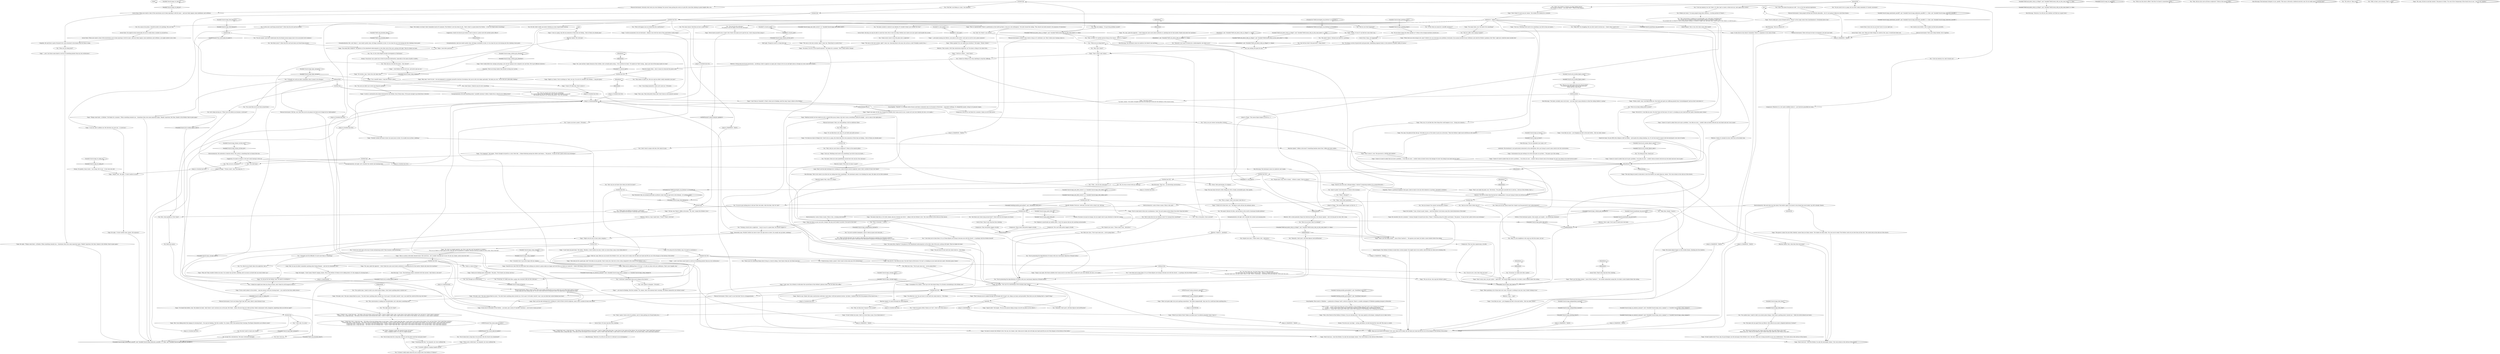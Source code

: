 # CHURCH / TIAGO
# Tiago the Crab Man.
# ==================================================
digraph G {
	  0 [label="START"];
	  1 [label="input"];
	  2 [label="Half Light: Though he used to. A long time ago."];
	  3 [label="Suggestion: No need to overdo it. He won't mind sharing it with you."];
	  4 [label="Jump to: [Untitled hub (02)]"];
	  5 [label="You: \"Honestly I just want to break into a radiocomputer, see what's on it.\""];
	  6 [label="Kim Kitsuragi: The lieutenant raises his eyebrow, but doesn't say anything."];
	  7 [label="Tiago: \"No, I just call her 'viejita' because of her clothes, she's actually quite young...\" He scratches his head. \"Or maybe not *that* young... Age is just one of the many masks we wear.\""];
	  8 [label="Kim Kitsuragi: \"Did it ever seem to you like she was hiding here from something?\" The lieutenant seems to be thinking the same. He takes out his little notebook."];
	  9 [label="Variable[\"church.tiago_concept_tools\"]"];
	  10 [label="Variable[\"church.tiago_concept_tools\"]", shape=diamond];
	  11 [label="!(Variable[\"church.tiago_concept_tools\"])", shape=diamond];
	  12 [label="Variable[\"church.tiago_rhet_feminist\"]"];
	  13 [label="Variable[\"church.tiago_rhet_feminist\"]", shape=diamond];
	  14 [label="!(Variable[\"church.tiago_rhet_feminist\"])", shape=diamond];
	  15 [label="You: Vigilance is practically my middle name. I won't let anyone talk me into anything unreasonable."];
	  16 [label="Untitled hub (02)"];
	  17 [label="Tiago: \"Don't really follow her comings and goings. Just see her typing on her computer now and then. We've got different interests.\""];
	  18 [label="Electrochemistry: Look at these crazies. What is this, a fucking intervention?"];
	  19 [label="You: \"You know, alcohol is central to my identity. If I wouldn't drink I just wouldn't be *me*.\""];
	  20 [label="You: \"Do you know where the other spooker is?\" (Point at the strange machines around you.)"];
	  21 [label="Tiago: \"Oh hey, wey. There's coffee in the back... Oh, wait, I meant the Mother's love.\""];
	  22 [label="You: \"What are you doing here?\""];
	  23 [label="Untitled hub"];
	  24 [label="Variable[\"church.tiago_rhet_what\"]"];
	  25 [label="Variable[\"church.tiago_rhet_what\"]", shape=diamond];
	  26 [label="!(Variable[\"church.tiago_rhet_what\"])", shape=diamond];
	  27 [label="Jump to: [MAINHUB - TIAGO]"];
	  28 [label="Variable[\"church.tiago_pi_burn\"]"];
	  29 [label="Variable[\"church.tiago_pi_burn\"]", shape=diamond];
	  30 [label="!(Variable[\"church.tiago_pi_burn\"])", shape=diamond];
	  31 [label="Tiago: \"It don't bother me none. Crab's no worse than a man, if you think about it.\""];
	  32 [label="Tiago: \"Naw, man. They look pretty funny. And I don't harm no one anymore anyway.\""];
	  33 [label="Tiago: \"No worries, man. I know this shit takes time.\""];
	  34 [label="Savoir Faire: Yeah, sure. There are other things we could do. But, man, it would have been cool."];
	  35 [label="Tiago: \"What were you even trying to do, man? I believe you can overcome your problems eventually, if you purge yourself of your wilfulness and seek the Mother's guidance. But *this*, right now, would be some suicidal shit.\""];
	  36 [label="Tiago: \"Maybe I did.\" He sighs. \"It don't matter no more.\""];
	  37 [label="Untitled hub (03)"];
	  38 [label="Electrochemistry: His adoration is beyond sexual. This cavity is something that no human form has."];
	  39 [label="Untitled hub"];
	  40 [label="Variable[\"church.orb_wooden_figure_seen\"]"];
	  41 [label="Variable[\"church.orb_wooden_figure_seen\"]", shape=diamond];
	  42 [label="!(Variable[\"church.orb_wooden_figure_seen\"])", shape=diamond];
	  43 [label="Tiago: \"Don't trust me -- trust the Mother. I'm only the messenger, homes.\" His voice echoes in the cold air of the church."];
	  44 [label="IsKimHere()"];
	  45 [label="IsKimHere()", shape=diamond];
	  46 [label="!(IsKimHere())", shape=diamond];
	  47 [label="Tiago: The sinewy figure lingers on the wooden beams, blending into the shadows."];
	  48 [label="Variable[\"church.mainframe_log_password\"]"];
	  49 [label="Variable[\"church.mainframe_log_password\"]", shape=diamond];
	  50 [label="!(Variable[\"church.mainframe_log_password\"])", shape=diamond];
	  51 [label="You: \"You've been here a long time. Do you know why the church was abandoned?\""];
	  52 [label="Tiago: \"Don't trust me -- trust the Mother. I'm only the messenger, homes.\" His voice echoes in the cold air of the church."];
	  53 [label="Tiago: \"This is the Church of the Mother of Silence. You are welcome here.\" He sways gently on the beams, waiting for you to take it all in."];
	  54 [label="Variable[\"tc.crab_man\"]"];
	  55 [label="Variable[\"tc.crab_man\"]", shape=diamond];
	  56 [label="!(Variable[\"tc.crab_man\"])", shape=diamond];
	  57 [label="You: \"You don't know me. You don't know what I've been through!\"\n\"You don't know me. You don't know what it's like -- there's a shadow pursuing me!\"\n\"You don't know me! You don't know what it's like! There's something... something white pursuing me! White and very sad...\""];
	  58 [label="You: \"To be fair, it's really more like a spider.\""];
	  59 [label="Kim Kitsuragi: \"Do you remember your name, sir?\""];
	  60 [label="Untitled hub"];
	  61 [label="Jump to: [memoryhub]"];
	  62 [label="Tiago: \"...you may be thinking, 'But fire crackles!' No, homes, that's the material that's burning. The flames themselves are without sound.\""];
	  63 [label="Tiago: \"I know it'll take time. Don't sweat it.\""];
	  64 [label="Untitled hub"];
	  65 [label="You: \"To be fair, it's really more like a spider. But everyone calls you the crab-man.\""];
	  66 [label="Conceptualization: All right. Let's consider the context and meaning here."];
	  67 [label="Tiago: \"That's just the thing, homes -- none of that *matters*...\" He sounds melancholy saying this, his limbs a mere shadow below the ceiling."];
	  68 [label="Composure: They look pretty dapper actually."];
	  69 [label="Composure: These shoes look pretty dapper actually."];
	  70 [label="You: \"For some reason I feel like you have a point there.\""];
	  71 [label="You: \"Okay then, thanks.\" [Leave.]"];
	  72 [label="Tiago: \"Too many times, ese. You need it for something?\""];
	  73 [label="You: \"You must be the crab-man.\"\n\"I'm going to ask you again: are you the crab-man?\""];
	  74 [label="You: \"What are you doing here?\""];
	  75 [label="Jump to: [MAINHUB - TIAGO]"];
	  76 [label="Variable[\"church.tiago_midgreethub_reached\"]"];
	  77 [label="Variable[\"church.tiago_midgreethub_reached\"]", shape=diamond];
	  78 [label="!(Variable[\"church.tiago_midgreethub_reached\"])", shape=diamond];
	  79 [label="Jump to: [LEAVEHUB]"];
	  80 [label="Tiago: \"We are all one, who sing the Mother's glory.\""];
	  81 [label="Tiago: \"I was like you once -- just dragging my feet to the next bottle... Shit was dark, homes.\""];
	  82 [label="Volition: If the lieutenant agrees, then maybe, just maybe -- you should pay attention?"];
	  83 [label="Electrochemistry: Look at these crazies. What is this shit?"];
	  84 [label="You: \"Uhm... are you the crab-man?\""];
	  85 [label="You: \"This conversation is making me uncomfortable. Let's talk about something else.\"\n\"I'm actually here on behalf of some young people looking to establish a night club...\"\n\"I'm actually here on behalf of some young people looking to establish a night club, and after that I need to get to this island, so could we just...\""];
	  86 [label="Tiago: \"Naw, ese, it's not like that. Best thing that could happen to you -- losing your memory...\""];
	  87 [label="You: \"Did you just climb down from the church tower?\"\n\"I'm going to ask you again: Are you the crab-man?\"\n\"Where did you come from?\""];
	  88 [label="Logic: That's not the only technique he's working on. Look at those carved sculptures. And is that a satchel of tools over there?"];
	  89 [label="Jump to: [Untitled hub (05)]"];
	  90 [label="Variable[\"church.tiago_mentioned_saeraff\"]  and  Variable[\"church.tiago_elaborate_saeraffic\"] == false  and  Variable[\"church.tiago_elaborate_saeraffic\"]"];
	  91 [label="Variable[\"church.tiago_mentioned_saeraff\"]  and  Variable[\"church.tiago_elaborate_saeraffic\"] == false  and  Variable[\"church.tiago_elaborate_saeraffic\"]", shape=diamond];
	  92 [label="!(Variable[\"church.tiago_mentioned_saeraff\"]  and  Variable[\"church.tiago_elaborate_saeraffic\"] == false  and  Variable[\"church.tiago_elaborate_saeraffic\"])", shape=diamond];
	  93 [label="Tiago: \"But I was talking about the singing of a burning heart... You may be thinking, 'But fire crackles!' No, homes, that's the material that's burning. The flames themselves are without sound.\""];
	  94 [label="You: \"I recently tore it up on the stage with my singing.\""];
	  95 [label="Untitled hub (02)"];
	  96 [label="Jump to: [Untitled hub (02)]"];
	  97 [label="Tiago: \"Been spending a lot of time here ever since. The past is nothing to me now, wey. It didn't belong to me.\""];
	  98 [label="Inland Empire: This Mother of Silence sounds like a serious player. You might want to be careful, until you find out what you're dealing with."];
	  99 [label="Variable[\"church.orb_wooden_figure_seen\"]"];
	  100 [label="Variable[\"church.orb_wooden_figure_seen\"]", shape=diamond];
	  101 [label="!(Variable[\"church.orb_wooden_figure_seen\"])", shape=diamond];
	  102 [label="Tiago: \"I told you, homes -- I don't know.\""];
	  103 [label="Jump to: [Untitled hub (02)]"];
	  104 [label="Variable[\"TASK.ask_about_ruby_in_village\"]  and  Variable[\"TASK.locate_ruby_on_the_coast_done\"] == false"];
	  105 [label="Variable[\"TASK.ask_about_ruby_in_village\"]  and  Variable[\"TASK.locate_ruby_on_the_coast_done\"] == false", shape=diamond];
	  106 [label="!(Variable[\"TASK.ask_about_ruby_in_village\"]  and  Variable[\"TASK.locate_ruby_on_the_coast_done\"] == false)", shape=diamond];
	  107 [label="Tiago: \"I was like you once -- just dragging my feet to the next bottle... Shit was dark, homes.\""];
	  108 [label="Tiago: \"Chill out, man. Here you can receive the Mother's love, and, when you're ready, she will take your hand and lift you out of the despair at the bottom of the bottle.\""];
	  109 [label="You: Wait, what qualifies as *too* close?"];
	  110 [label="Tiago: \"I was in a gang, wey. But my memories of that time are fading... Most of them are already gone.\""];
	  111 [label="Variable[\"church.tiago_greeting_done\"]"];
	  112 [label="Variable[\"church.tiago_greeting_done\"]", shape=diamond];
	  113 [label="!(Variable[\"church.tiago_greeting_done\"])", shape=diamond];
	  114 [label="Tiago: \"You've come back to face your cacodaemons. Good. You ain't gonna outrun them if you don't drop the bottle.\""];
	  115 [label="You: \"The right place for what?\""];
	  116 [label="Tiago: \"I know it's hard to admit that you have a problem... I was like you once -- couldn't take an honest look at the damage *el vino* was doing to my mind and my spirit.\""];
	  117 [label="Empathy: There's a profound longing in that gaze. Like he wants to be one with whatever is up there, shrouded in darkness."];
	  118 [label="You: \"And it's great! Such diversity is a boon to the economy.\""];
	  119 [label="You: \"What's 'Mesque'?\""];
	  120 [label="Tiago: He laughs. \"Not sure I'm contributing to the economy none, homes.\""];
	  121 [label="Tiago: \"It's all just for the Mother, man. No need to overthink it.\""];
	  122 [label="You: \"Turning a church into a nightclub -- I have to say it's a great idea. You should support it.\""];
	  123 [label="Jump to: [MAINHUB - TIAGO]"];
	  124 [label="Tiago: \"Hey, man. I see it in you -- you are prepared to surrender yourself to the fire of revelation. But you're still a bit shaky spiritually.\" He looks you over. \"You're also just, physically, shaking.\""];
	  125 [label="You: \"That seems to upset you. But you said you didn't really remember your past.\""];
	  126 [label="You: \"I was rude. I'm sorry.\""];
	  127 [label="You: \"I recently suffered a singing tragedy myself.\""];
	  128 [label="IsKimHere()"];
	  129 [label="IsKimHere()", shape=diamond];
	  130 [label="!(IsKimHere())", shape=diamond];
	  131 [label="Logic: It looks like he truly doesn't remember. There's a vagueness to his sense of time."];
	  132 [label="Tiago: \"Not really, or at least I don't remember much of it anymore. The Mother's Love has done its job... That's what's so great about the Mother -- it lets you forget about everything.\""];
	  133 [label="You: \"Are these yours?\" (Show him the scarf and shoes you found lying around.)"];
	  134 [label="Tiago: \"You've really got a case of frayed nerves. *Pussy* in this usage comes from *pusillanimous*. Everybody knows that.\""];
	  135 [label="Savoir Faire: Nope, not happening."];
	  136 [label="Tiago: \"Other spooker? Oh, esa viejita muy estudiosa!\" He laughs. \"Dunno, homes.\""];
	  137 [label="namehub"];
	  138 [label="Tiago: \"If you was to surrender to the Mother -- you know, get a taste of *saeraffic* existence -- you'd never wanna go back.\""];
	  139 [label="crabman2hub"];
	  140 [label="You: I'm a man in his prime. I should be able to do anything. This isn't fair."];
	  141 [label="You: \"Right. I had other questions...\""];
	  142 [label="Untitled hub"];
	  143 [label="Variable[\"church.tiago_no_memory_mesque\"]  and  (Variable[\"church.tiago_encyc_singing\"]  or  Variable[\"church.tiago_comp_singing\"])"];
	  144 [label="Variable[\"church.tiago_no_memory_mesque\"]  and  (Variable[\"church.tiago_encyc_singing\"]  or  Variable[\"church.tiago_comp_singing\"])", shape=diamond];
	  145 [label="!(Variable[\"church.tiago_no_memory_mesque\"]  and  (Variable[\"church.tiago_encyc_singing\"]  or  Variable[\"church.tiago_comp_singing\"]))", shape=diamond];
	  146 [label="Tiago: \"If you could submit to the mother -- sing her praises with your burning heart -- you could be free from selfish desire.\""];
	  147 [label="Tiago: \"She took you for a good spin, huh?\" He looks at you gravely. \"Don't worry, bro, that love is but a drop compared to the ocean of the Mother's love...\""];
	  148 [label="You: \"Hey, are you a boiadeiro?\""];
	  149 [label="You: \"Just tell me what's the password.\" (Step closer.)"];
	  150 [label="Tiago: \"That's just the thing, homes -- none of that *matters*...\" He ignores your hand, his limbs a mere shadow below the ceiling."];
	  151 [label="You: \"Right, thanks. I'll see if I can find her some other way...\""];
	  152 [label="Pain Threshold: Hey, you already practically sacrificed a limb when you got shot in the tribunal... it's nothing major!"];
	  153 [label="You: I think I'm willing to try crazy. Anything to stop this suffering."];
	  154 [label="You: \"How can you not know that when you both live here?\""];
	  155 [label="Savoir Faire: One day, you may be able to scale this tower. But it won't be today. Neither your sinews nor your spirit could handle this ascent."];
	  156 [label="Tiago: \"The grave's comin' for your little 'identity' sooner than you think, homes.\" He shakes his head sadly. \"You sure you're ready? The Mother could set you free from all that shit.\" His words echo in the cold air of the church."];
	  157 [label="You: \"I'm a police man. I need to talk to you about police things. I don't know anything about 'alcohol use.'\" (Hide the bottle behind your back.)"];
	  158 [label="Composure: Whatever it is, he's quite confident about it -- just look how gracefully he sways."];
	  159 [label="Tiago: \"No, man. You gotta let that shit go.\" He looks at you as if he wants to pat you on the back. \"Then the Mother's light touch will fill you with rapture...\""];
	  160 [label="Tiago: \"...now I use those same hands in service of something greater than my own restlessness.\""];
	  161 [label="You: \"I think having a body is great! I don't want to burn away any of its distinctions!\""];
	  162 [label="You: \"You sound like you're not from around here.\""];
	  163 [label="You: \"Just thought you should know.\""];
	  164 [label="Jump to: [whohumanhub]"];
	  165 [label="Untitled hub (02)"];
	  166 [label="You: When, then?"];
	  167 [label="Variable[\"church.tiago_wc_mid_pi\"]"];
	  168 [label="Variable[\"church.tiago_wc_mid_pi\"]", shape=diamond];
	  169 [label="!(Variable[\"church.tiago_wc_mid_pi\"])", shape=diamond];
	  170 [label="Physical Instrument: Seriously what were you even thinking? You haven't been putting the work in to pull off a stunt like climbing to great heights like a cat."];
	  171 [label="You: (Look at your bottle.)  But it makes me feel more powerful..."];
	  172 [label="Conceptualization: He said something about \"saeraffic existence\" before. Maybe this is what he was talking about?"];
	  173 [label="You: \"It doesn't really make sense for you to sing if she's the Mother of *Silence*.\""];
	  174 [label="Tiago: \"What you're suffering from is *el vino*-- it's left you alone with your selfishness. That's your tragedy, wey.\""];
	  175 [label="Tiago: \"Good for you, man. But you must know that nothing you achieve's gonna make you happy and loved like you think you wanna be -- comes with being a slave to *el vino*.\""];
	  176 [label="You: \"I guess you have a point.\" (Proceed.)"];
	  177 [label="Rhetoric: That sounds a *bit* like substitution behaviour, no? You know a thing or two about that..."];
	  178 [label="Rhetoric: Viejita is... grandma?"];
	  179 [label="You: \"I see what you've done there. It's as if these figures are trying to become one with the church -- or perhaps with the Mother herself.\""];
	  180 [label="You: \"Hey, it's your neighbours who came up with this name, not me.\""];
	  181 [label="Tiago: \"That's what I said, homes.\""];
	  182 [label="Tiago: The man leans forward a little, fixing you with a steady, unreadable gaze, then speaks..."];
	  183 [label="Tiago: \"I know it's hard to admit that you've got a problem. I was like you once -- couldn't take an honest look into my own heart and see I was in pain.\""];
	  184 [label="Tiago: \"I know it's hard to admit that you have a problem... I was like you once -- couldn't take an honest look at the damage *el vino* was doing to my mind and my spirit.\""];
	  185 [label="Inland Empire: That is true. But what comes after death?"];
	  186 [label="You: \"Have you by any chance heard the *viejita* say the password to her radiocomputer?\""];
	  187 [label="You: \"Hey, who's there?\""];
	  188 [label="Tiago: \"I'm here to receive the Mother's love. You can, too, homes. And, when you're ready, she will take your hand and lift you out of the despair at the bottom of the bottle.\""];
	  189 [label="Jump to: [MAINHUB - TIAGO]"];
	  190 [label="You: \"Who's this Mother of Silence you keep talking about?\"\n\"This Mother of Silence -- you mean *her*?\" (Point to the window.)"];
	  191 [label="You: \"So you used to be in a gang, but you don't really remember it? Sounds convenient.\""];
	  192 [label="You: (Shake your head.) \"So many people losing their memory... A certain portent of *doom*...\""];
	  193 [label="Tiago: \"That's not really the point, ese.\" He frowns. \"You gotta give yourself over to service... Service of the Mother, that is...\""];
	  194 [label="Kim Kitsuragi: The lieutenant raises his eyebrows and coughs."];
	  195 [label="Untitled hub (03)"];
	  196 [label="Jump to: [Untitled hub (05)]"];
	  197 [label="You: \"Some ravers want to turn this place into a nightclub.\""];
	  198 [label="Untitled hub"];
	  199 [label="Physical Instrument: There still may be time to recuperate. Just grit your teeth."];
	  200 [label="Tiago: \"Right on, homes. You're catching on. Yeah, you see, I'm sort of a saeraff to the Mother... I sing her glory.\""];
	  201 [label="You: \"Did you suffer some singing tragedy?\""];
	  202 [label="Drama: *Sssurveys* are a good way to fish for personal information, especially in the name of public sssafety..."];
	  203 [label="IsKimHere()  and  (Variable[\"TASK.ask_about_ruby_in_village\"] == false)"];
	  204 [label="IsKimHere()  and  (Variable[\"TASK.ask_about_ruby_in_village\"] == false)", shape=diamond];
	  205 [label="!(IsKimHere()  and  (Variable[\"TASK.ask_about_ruby_in_village\"] == false))", shape=diamond];
	  206 [label="Reaction Speed: Wait, what if it's Ruby?"];
	  207 [label="Tiago: \"You mean like a fugitive?\" He glances at the abandoned radiocomputer on the other side of the nave, pulsing with light. Then he shakes his head."];
	  208 [label="Tiago: \"The only thing we need to talk about is how the Mother can really help you, homes.\" His voice echoes in the cold air of the church."];
	  209 [label="Volition: You know, he may be strange, but you might want to pay attention to what he's saying."];
	  210 [label="You: \"Who do you think you are? Some crazy guy under the roof? What is this shit?\"\n(Adjust your tie.) \"Who do you think you are? Some crazy guy under the roof? What is this shit?\""];
	  211 [label="Tiago: \"Don't think I've met one yet, homes.\" He studies you silently for a moment."];
	  212 [label="Tiago: \"Oh, that's no simple question, ese. She is one who can't be painted or sculpted...\"\n\"No, no, no, there's a *new* god in town. And she can't be painted or sculpted, because she has no limbs or even a face. She is the end.\""];
	  213 [label="You: \"Wait, do they have *reason* to be scared?\""];
	  214 [label="Jump to: [MAINHUB - TIAGO]"];
	  215 [label="Logic: Wait, he says he didn't remember anything about being Mesque -- and now he remembers this?"];
	  216 [label="You: \"I think love might have been my drug of choice. And I think I'm still hungover from it.\""];
	  217 [label="You: \"What were you before you became a crab-man?\"\n\"What were you before you became a crab-man and a woodcarver?\"
"];
	  218 [label="Tiago: \"I'm afraid not, ese. You just have to wait until she comes back or...\" He shrugs."];
	  219 [label="You: \"Honestly, I don't get it. All these figures look half-finished.\""];
	  220 [label="You: \"I don't do names either. Names are *out*. I don't care what mine is.\""];
	  221 [label="You: \"My name's Harrier Du Bois, and my place in the world is lieutenant double-yefreitor.\""];
	  222 [label="IsKimHere()"];
	  223 [label="IsKimHere()", shape=diamond];
	  224 [label="!(IsKimHere())", shape=diamond];
	  225 [label="Jump to: [Untitled hub (02)]"];
	  226 [label="IsTHCPresent(\"the_waste_land_of_reality\")"];
	  227 [label="IsTHCPresent(\"the_waste_land_of_reality\")", shape=diamond];
	  228 [label="!(IsTHCPresent(\"the_waste_land_of_reality\"))", shape=diamond];
	  229 [label="You: Hold your peace."];
	  230 [label="Rhetoric: Giving away all of your possessions,  sacrificing a limb to appease an angry god, trying to live on air and light alone as though you were some kind of plant..."];
	  231 [label="Rhetoric: Seems it's already too late. Have fun on the kooky train."];
	  232 [label="Tiago: \"What'd you think of that? Makes me almost pity *la nihilista pequeña* when I hear it.\""];
	  233 [label="LEAVEHUB"];
	  234 [label="You: \"I'm a police man. I need to talk to you about police things. I don't know anything about 'alcohol use.'\""];
	  235 [label="Electrochemistry: Hey and what was that about *the bottle* again? You haven't even drank that much lately! Lay off it already. Sheesh."];
	  236 [label="Drama: 'Tis not an act, my liege -- saving, perchance, he hath deceived his very self. This man is a zealot."];
	  237 [label="Rhetoric: You have no idea what the fuck he's talking about. Is he just trying to throw you off your game?"];
	  238 [label="IsKimHere()"];
	  239 [label="IsKimHere()", shape=diamond];
	  240 [label="!(IsKimHere())", shape=diamond];
	  241 [label="whohumanhub"];
	  242 [label="Tiago: \"Sure did, homes.\"\n\"Up there, homes.\" He smiles strangely and turns his head up to look into the darkness of the church tower."];
	  243 [label="You: \"Okay, I have other questions.\""];
	  244 [label="Tiago: \"You know, I'm not so sure myself anymore.\" He thinks for a moment. \"Don't really matter, though.\""];
	  245 [label="Untitled hub"];
	  246 [label="Empathy: He said that in spite of himself. He's more attached to the human than he'd like to think."];
	  247 [label="Physical Instrument: You're not doing *that* bad. But, yeah, there's some distance to go."];
	  248 [label="Physical Instrument: Yeah, you were getting a tad too ambitious there."];
	  249 [label="Encyclopedia: That accent is Villalobos -- a peninsula in Mesque *and* a district in Jamrock. There's a sizable contingent of Villalobos-speaking mesques in Revachol."];
	  250 [label="Horrific Necktie: Fuck you, crab-man, you don't tell us what to do. Tell him."];
	  251 [label="You: \"You're promoting the objectification of women with your reactionary depiction of female bodies.\""];
	  252 [label="You: \"Wait, so there *is* another person living in the church -- and it's a *viejita*?\""];
	  253 [label="You: \"And you don't know where she is?\""];
	  254 [label="You: Say nothing. Be quiet for now."];
	  255 [label="Tiago: \"Don't sweat it, vato. The password is 'AFTER LIFE DEATH.'\""];
	  256 [label="Jump to: [MAINHUB - TIAGO]"];
	  257 [label="You: \"Okay, fine, I'm struggling. But you don't need to lecture me -- I know what I need to do.\""];
	  258 [label="You: \"What was that about coffee? I feel like I've heard it somewhere before...\""];
	  259 [label="Tiago: \"Look, man. I'm at liberty to talk about the sacred blaze of the Mother's glorious heart. But not about the coffee.\""];
	  260 [label="You: \"Wait, did you also carve all those sculptures?\" (Point at the nearest pillar.)"];
	  261 [label="Tiago: \"Sure am. Whittling wood used to be something I just did to busy my hands...\""];
	  262 [label="You: \"You know, there are some speedfreaks around here who call you 'the crab-man'.\""];
	  263 [label="Tiago: \"...now I use those same hands in service of something greater than my own restlessness.\""];
	  264 [label="Tiago: \"This is a special place. There's a perforation in the world up there. A way out, into nothingness.\" He nods toward the ceiling. \"This church was built around it, for purposes of veneration.\""];
	  265 [label="You: \"You sure you didn't just switch one drug for another?\""];
	  266 [label="Tiago: \"Keep the flame in your soul alive, though. One day you'll make it up here, if you put in the work.\""];
	  267 [label="Variable[\"whirling.necktie_personified\"]  and  CheckItem(\"neck_tie\")"];
	  268 [label="Variable[\"whirling.necktie_personified\"]  and  CheckItem(\"neck_tie\")", shape=diamond];
	  269 [label="!(Variable[\"whirling.necktie_personified\"]  and  CheckItem(\"neck_tie\"))", shape=diamond];
	  270 [label="You: (Rub your chin.) \"You've got some nice... curves going there.\""];
	  271 [label="Tiago: \"You mean like a fugitive?\" He glances at the abandoned radiocomputer on the other side of the nave, pulsing with light. Then he shakes his head."];
	  272 [label="Tiago: \"I think they were, a long time ago...\" He looks at the red clothing items in your hand. \"I had to *shed* them like skins, to get closer to the centre of the silence. You can have them. I don't need them anymore.\"\n\"I think they were, a long time ago...\" He looks at the red clothing items you're wearing. \"I had to *shed* them like skins, to get closer to the centre of the silence. You can have them. I don't need them anymore.\"\n\"I think they were, a long time ago...\" He looks at the red clothing items. \"I had to *shed* them like skins, to get closer to the centre of the silence. You can have them. I don't need them anymore.\"\n\"I think they were, a long time ago...\" He looks at the red clothing items. \"I had to *shed* them like skins, to get closer to the centre of the silence. You can have them. I don't need them anymore.\""];
	  273 [label="Savoir Faire: It'd only stop him from climbing."];
	  274 [label="Tiago: \"*Estás crudo*, wey. I see deep inside you. Your body and spirit are suffering greatly from *overindulgment* and you don't even know it.\""];
	  275 [label="You: \"Are you human? You weren't moving like a human.\""];
	  276 [label="You: \"This is the police. Show yourself!\""];
	  277 [label="You: \"This is tiresome.\" [ Leave.]"];
	  278 [label="Reaction Speed: Wait, what does that even mean?"];
	  279 [label="You: \"So you're another immigrant, come to take up space and steal jobs...\""];
	  280 [label="Tiago: Is that... a man? Looks more like part of the carpentry of the building came alive and is now studying you intently.\nIs that... a man? A man made of the same stuff as the carpentry of the building. He is studying you intently. \nThe shadow is... a man? But a man made of the same stuff as the carpentry of the building. He is studying you intently. "];
	  281 [label="IsTHCPresent(\"radical_feminist_agenda\")"];
	  282 [label="IsTHCPresent(\"radical_feminist_agenda\")", shape=diamond];
	  283 [label="!(IsTHCPresent(\"radical_feminist_agenda\"))", shape=diamond];
	  284 [label="crabman1hub"];
	  285 [label="Tiago: \"That's because you're soaked through and through with *al gul*, bro. Keeps you heavy and grounded. Then fools you into thinking that's a *good* thing.\""];
	  286 [label="You: \"You're promoting the objectification of women with your reactionary depiction of female bodies.\""];
	  287 [label="Tiago: \"It's all just for the Mother, man. No need to overthink it.\""];
	  288 [label="Tiago: \"I can't leave my post here.\" He smiles. \"Besides, it don't bother me none. Crab's no worse than a man, if you think about it.\""];
	  289 [label="You: \"So, what do you think? About the nightclub, that is.\""];
	  290 [label="You: \"Let's agree to disagree.\" (Proceed.)"];
	  291 [label="Tiago: \"I'm a saeraff, homes. I sing the Mother's glory.\""];
	  292 [label="You: Accept this contradiction. The man's obviously deranged."];
	  293 [label="Variable[\"church.tiago_comp_singing\"]"];
	  294 [label="Variable[\"church.tiago_comp_singing\"]", shape=diamond];
	  295 [label="!(Variable[\"church.tiago_comp_singing\"])", shape=diamond];
	  296 [label="Jump to: [Untitled hub (03)]"];
	  297 [label="Tiago: \"A boiadeiro? No, homes. I don't go in for that kinda thing. It's all about surrendering to the Mother now.\""];
	  298 [label="You: (Let's keep moving on.) \"What were you before you became a crab-man?\""];
	  299 [label="You: (Nod.) \"Singing is good. We should all sing a bit more.\"\n(Nod.) \"Singing is good. I'm a bit of a singer myself.\""];
	  300 [label="Savoir Faire: They'd only stop him from climbing."];
	  301 [label="Kim Kitsuragi: The lieutenant whispers to you, quietly. \"This man is obviously a habitual narcotics user. Do we really need to question him?\""];
	  302 [label="Esprit de Corps: I'm put off by this religious stuff, he thinks -- and maybe the ceiling-climbing, too. It's all very hard to square with the lieutenant's own view of reality."];
	  303 [label="Jump to: [Tiago: \"\"*Estás crudo*, wey. I see deep ins...\"]"];
	  304 [label="Tiago: \"Haven't you ever met a Mesque before, *cabron*? Surprising number of us around Revachol...\""];
	  305 [label="Tiago: \"Don't worry, man, you got a place -- right here.\" He sounds happy saying this, his limbs a mere shadow below the ceiling."];
	  306 [label="Tiago: He considers this for a moment. \"I always thought of myself more like a *flame*. Flickering along the rafters and beams.\" He pauses. \"It may be that I gotta work on my technique.\""];
	  307 [label="Reaction Speed: What does he mean 'in part'?"];
	  308 [label="Tiago: \"*Un Cangrejo*!\" He laughs. \"Never thought of myself as a crab. More like... a flame flickering among the rafters and beams...\" He pauses. \"It may be that I gotta work on my technique.\""];
	  309 [label="Physical Instrument: What is this? Is this what you've been training for? So you could wuss out when push comes to shove?\nIs this what you were doing reps for? So you could slink from an argument about the importance of cultivating the body?"];
	  310 [label="Untitled hub (05)"];
	  311 [label="Jump to: [crabman2hub]"];
	  312 [label="You: \"I was being insensitive. Sorry. Let's move on.\" (Proceed.)"];
	  313 [label="Tiago: He sighs. \"Things come back... in flashes. When something reminds me... Sometimes they even seem important again. *Really* important. But then, thanks to the Mother, they're gone again.\""];
	  314 [label="Conceptualization: All right. Let's consider the context and meaning here."];
	  315 [label="You: \"Yes, it's for a first-degree murder investigation in Martinaise.\""];
	  316 [label="Tiago: \"No, man, quite the opposite -- I don't think she cares much about authority or, anything else for that matter. Maybe only about her machines.\""];
	  317 [label="Kim Kitsuragi: \"That was... an interesting conversation.\""];
	  318 [label="You: \"How do you know what I'm feeling?\""];
	  319 [label="Variable[\"church.tiago_greet_rhet_nk\"]"];
	  320 [label="Variable[\"church.tiago_greet_rhet_nk\"]", shape=diamond];
	  321 [label="!(Variable[\"church.tiago_greet_rhet_nk\"])", shape=diamond];
	  322 [label="Variable[\"church.tiago_volition_pay_attention\"]"];
	  323 [label="Variable[\"church.tiago_volition_pay_attention\"]", shape=diamond];
	  324 [label="!(Variable[\"church.tiago_volition_pay_attention\"])", shape=diamond];
	  325 [label="You: \"Oh, hell no!\" [Run away.]"];
	  326 [label="Jump to: [LEAVEHUB]"];
	  327 [label="You: \"Maybe that's why I feel so lonely -- without a name, I have no place.\""];
	  328 [label="You: \"This conversation is making me uncomfortable. Let's talk about something else.\""];
	  329 [label="Untitled hub (02)"];
	  330 [label="Kim Kitsuragi: \"You know, actually, since we're here -- you may want to pay attention to what the ceiling climber is saying.\""];
	  331 [label="You: \"There must be something illegal about living in a church ceiling. I don't know what yet, but there must be.\""];
	  332 [label="You: \"Well, at least, you're human. That's a relief.\""];
	  333 [label="Tiago: \"Glad you're feeling more comfortable.\" He grins. \"First-timers are always nervous.\""];
	  334 [label="Tiago: \"I've heard that before, wey.\" He shakes his head. \"And I know I can't convince you on the spot. But think -- when's the last time you woke up from *silent communion* with a hangover, regretting what you did last night?\""];
	  335 [label="Variable[\"church.tiago_wc_high_pi\"]"];
	  336 [label="Variable[\"church.tiago_wc_high_pi\"]", shape=diamond];
	  337 [label="!(Variable[\"church.tiago_wc_high_pi\"])", shape=diamond];
	  338 [label="Jump to: [Untitled hub (02)]"];
	  339 [label="You: \"My name's Harry.\" (Extend your hand for a greeting.)"];
	  340 [label="Tiago: \"You just have to wait until she comes back or...\" He shrugs."];
	  341 [label="Tiago: \"No, man, quite the opposite -- I don't think she cares much about authority or, anything else for that matter. Maybe only about her machines.\""];
	  342 [label="You: \"Hey, not judging -- I've got drug problems myself.\""];
	  343 [label="You: \"Are these your shoes lying around here?\" (Show him the red brogues you found.)"];
	  344 [label="You: \"This is stupid. I don't even know what this is.\""];
	  345 [label="Savoir Faire: Sorry, but you just don't have it in you right now."];
	  347 [label="", shape=diamond];
	  348 [label="!()", shape=diamond];
	  349 [label="Tiago: \"Habitual alcohol use has made you into a scared little pussy, homes. But don't worry, everything's gonna be alright -- you've come to the right place.\""];
	  350 [label="Tiago: \"...your place among your fellows, your place in the world. I ain't got no use for such a place anymore.\""];
	  351 [label="Reaction Speed: The crab-man!"];
	  352 [label="memoryhub"];
	  353 [label="Tiago: \"Convenience has got nothing to do with what goes on up there...\" He gazes up at the ceiling."];
	  354 [label="Tiago: \"Tiago is my name. But those syllables don't mean much to me these days. A name isn't just your identity, but also, so to speak...\""];
	  355 [label="You: \"Sorry, you just weren't moving like a human.\""];
	  356 [label="Physical Instrument: What's next? A raw food diet? You're a disappointment."];
	  357 [label="You: (Squint your eyes.) \"These seem a tad... derivative.\""];
	  358 [label="Untitled hub (03)"];
	  359 [label="Tiago: \"The ones in the tent outside, right? I seen 'em. Guessing they're the ones who call me a crab? Probably scared of me...\""];
	  360 [label="Variable[\"church.tiago_met_after_ravers\"]  or  Variable[\"church.tiago_told_called_crab\"]"];
	  361 [label="Variable[\"church.tiago_met_after_ravers\"]  or  Variable[\"church.tiago_told_called_crab\"]", shape=diamond];
	  362 [label="!(Variable[\"church.tiago_met_after_ravers\"]  or  Variable[\"church.tiago_told_called_crab\"])", shape=diamond];
	  363 [label="You: \"You've been here for a long time. Did you see the police raid that took place here?\""];
	  364 [label="Tiago: He laughs. \"I don't mean *literal* singing, homes. This is the Mother of Silence we're talking about. It's the singing of a burning heart...\""];
	  365 [label="Variable[\"church.tiago_logic_mesque\"]"];
	  366 [label="Variable[\"church.tiago_logic_mesque\"]", shape=diamond];
	  367 [label="!(Variable[\"church.tiago_logic_mesque\"])", shape=diamond];
	  368 [label="Tiago: He sighs. \"It don't matter none, homes. Not anymore.\""];
	  369 [label="Variable[\"TASK.sing_karaoke_done\"]"];
	  370 [label="Variable[\"TASK.sing_karaoke_done\"]", shape=diamond];
	  371 [label="!(Variable[\"TASK.sing_karaoke_done\"])", shape=diamond];
	  372 [label="Tiago: \"...the Mother will eat all of you, and never spit you out.\""];
	  373 [label="Tiago: \"Hard to say. I think I did some construction work here, back when I still had material worries. Up there, I realized what the true purpose of the church was...\""];
	  374 [label="You: \"I see what you've done there. It's as if these figures are trying to become one with the church -- or perhaps with the Mother herself.\""];
	  375 [label="IsKimHere()"];
	  376 [label="IsKimHere()", shape=diamond];
	  377 [label="!(IsKimHere())", shape=diamond];
	  378 [label="Kim Kitsuragi: \"However, I'm still not sure how it's relevant to our investigation.\""];
	  379 [label="Savoir Faire: They'd only stop him from climbing."];
	  380 [label="Tiago: \"I think they were, a long time ago...\" He looks at the red brogues in your hand. \"I had to *shed* them like skins, to get closer to the centre of the silence. You can have them. I don't need them anymore.\"\n\"I think they were, a long time ago...\" He looks at the red brogues you're wearing. \"I had to *shed* them like skins, to get closer to the centre of the silence. You can have them. I don't need them anymore.\""];
	  381 [label="Composure: The scarf looks pretty dapper actually."];
	  382 [label="Rhetoric: That's right. You've got to watch your own back."];
	  383 [label="Tiago: \"I think we're done here, ese.\" The figure crawls off into the darkness above."];
	  384 [label="Tiago: \"You know what this is. It's truth, homes. Join me, become one with it -- aflame with the Mother's love.\" His voice echoes in the cold air of the church."];
	  385 [label="You: \"That's all well and good, but we need to talk about the unlicensed occupation of ecclesiastic property.\"\n\"That's all well and good, but we need to talk about the unlicensed occupation of ecclesiastic property. I'm in a rush.\""];
	  386 [label="Tiago: \"Space? Jobs?\" He laughs. \"Do you see anyone taking swings at me for my place on the rafters?...\""];
	  387 [label="You: \"My name sets me apart from my fellows. How often do you meet a Raphaël Ambrosius Costeau?\""];
	  388 [label="Tiago: \"Oh yeah, sure.\" His eyes remain fixed on yours. \"You don't know anything about alcohol use. You've got it *all under control*, wey. I saw you hide that control behind your back.\""];
	  389 [label="You: (Rub your chin.) \"You've got some nice... curves going there.\""];
	  390 [label="Tiago: \"Oh, man, I'd love to see that statute.\" He pauses to think. \"I'm sure I'd be 'trespassing' if the church was in use -- but it's not, hombre.\""];
	  391 [label="Tiago: \"I've done my share of illegal shit. Used to be in a gang, the whole deal. But even memories of that time are fading... Most of them are already gone.\""];
	  392 [label="Drama: Too gleeful, those words -- he is lying. Not to you -- to his very own self."];
	  393 [label="Conceptualization: And your mind's pretty clear, all things considered. In fact, it's too clear for you to be buying into this climbing vision quest."];
	  394 [label="You: \"Did you see what happened?\""];
	  395 [label="You: \"How did you even find this place -- this church?\""];
	  396 [label="Variable[\"church.tiago_drama_surveys_lie\"]"];
	  397 [label="Variable[\"church.tiago_drama_surveys_lie\"]", shape=diamond];
	  398 [label="!(Variable[\"church.tiago_drama_surveys_lie\"])", shape=diamond];
	  399 [label="Reaction Speed: Hmh... does it mean he witnessed the police raid?"];
	  400 [label="IsTaskActive(\"TASK.investigate_sea_fortress\")--[[ Variable[ ]]"];
	  401 [label="IsTaskActive(\"TASK.investigate_sea_fortress\")--[[ Variable[ ]]", shape=diamond];
	  402 [label="!(IsTaskActive(\"TASK.investigate_sea_fortress\")--[[ Variable[ ]])", shape=diamond];
	  403 [label="Tiago: \"Not all of it. I was like you once. You don't know all the havoc *el vino* is wreaking on your mind and your spirit. Necesitas parar, homie.\""];
	  404 [label="You: \"You talk funny.\""];
	  405 [label="You: \"I'm doing a survey of passwords and passcodes, identifying regional trends. In the interests of public safety, of course.\""];
	  406 [label="Jump to: [MAINHUB - TIAGO]"];
	  407 [label="You: \"Yeah, I guess I have a bit of a problem, and it's been getting out of hand lately, but...\""];
	  408 [label="Tiago: \"That's not quite right, but you're getting somewhere.\" He smiles enigmatically. \"Any one of us could have been anything else...\""];
	  409 [label="Rhetoric: Hold on, stop it right there. \"Pussy\"? What's with this?"];
	  410 [label="Reaction Speed: \"Coffee in the back\"? Something familiar about that. Coffee and stale cookies..."];
	  411 [label="You: I don't know, I think he may be onto something."];
	  412 [label="You: \"Wait, did you carve those sculptures?\" (Point at the nearest pillar.)"];
	  413 [label="You: Yeah! My *body* is my church!"];
	  414 [label="Tiago: \"I circle it, nurtured by the silence bestowed by the Mother. One of these days, I'll be pure enough to go drink from it directly.\""];
	  415 [label="Tiago: \"It's not like that at all, man. It's just faith and joyful service.\""];
	  416 [label="Savoir Faire: When your mind is clear of the neurotoxins you've been injecting it with for years -- and your body regains some nimbleness and swiftness."];
	  417 [label="Conceptualization: But, can't deny it -- your mind's pretty clear, all things considered. In fact, it's too clear for you to be buying into this climbing vision quest."];
	  418 [label="Untitled hub"];
	  419 [label="Empathy: There are drugs darker than alcohol circling your system."];
	  420 [label="You: \"So you've got nothing else to tell me? How she looks, what she does, who *is* she?\""];
	  421 [label="You: \"Honestly, I don't get it. All these figures look half-finished.\""];
	  422 [label="You: \"Did it seem like she was hiding in here? Or running from something?\""];
	  423 [label="You: \"Why do you keep talking about alcohol?\""];
	  424 [label="Untitled hub (02)"];
	  425 [label="You: \"I'm doing just fine, thank you!\""];
	  426 [label="Logic: That's not the only technique he's working on. Look at those carved sculptures. And is that a satchel of tools over there?"];
	  427 [label="Physical Instrument: A body is only crude so long as it's unformed, son. That's where your training comes in."];
	  428 [label="Physical Instrument: Tell him, son! Show him you're not going to be bent out of shape by his *philosophies*."];
	  429 [label="You: \"I thought you'd be offended. Go and scare them or something.\""];
	  430 [label="Tiago: \"Wouldn't bother me none to have 'em spin music in here. I'm usually way up there, imbibing.\""];
	  431 [label="Jump to: [Tiago: \"The sinewy figure lingers on the wo...\"]"];
	  432 [label="You: Oh well, didn't really care about climbing up some stupid beams anyway."];
	  433 [label="You: \"What will happen once you drink from this 'perforation'?\""];
	  434 [label="You: \"I still don't understand what you're doing in the church.\""];
	  435 [label="Jump to: [Untitled hub (02)]"];
	  436 [label="Kim Kitsuragi: \"Did you witness it?\""];
	  437 [label="Rhetoric: Uhm.... oops?"];
	  438 [label="Variable[\"tc.church_raid\"]"];
	  439 [label="Variable[\"tc.church_raid\"]", shape=diamond];
	  440 [label="!(Variable[\"tc.church_raid\"])", shape=diamond];
	  441 [label="Variable[\"TASK.ask_about_ruby_in_village\"]  and  Variable[\"TASK.locate_ruby_on_the_coast_done\"] == false"];
	  442 [label="Variable[\"TASK.ask_about_ruby_in_village\"]  and  Variable[\"TASK.locate_ruby_on_the_coast_done\"] == false", shape=diamond];
	  443 [label="!(Variable[\"TASK.ask_about_ruby_in_village\"]  and  Variable[\"TASK.locate_ruby_on_the_coast_done\"] == false)", shape=diamond];
	  444 [label="Tiago: \"I can see, and it saddens me. But devotion can save you -- it saved me.\""];
	  445 [label="Tiago: \"I think it was, a long time ago...\" He looks at the red winter scarf in your hand. \"I had to *shed* it like a skin, to get closer to the centre of the silence. You can have it. I don't need it anymore.\"\n\"I think it was, a long time ago...\" He looks at the red winter scarf around your neck. \"I had to *shed* it like a skin, to get closer to the centre of the silence. You can have it. I don't need it anymore.\""];
	  446 [label="Tiago: \"Here you can receive the Mother's love, and, when you're ready, she will take your hand and lift you out of the despair at the bottom of the bottle.\""];
	  447 [label="MAINHUB - TIAGO"];
	  448 [label="IsKimHere()"];
	  449 [label="IsKimHere()", shape=diamond];
	  450 [label="!(IsKimHere())", shape=diamond];
	  451 [label="midgreethub"];
	  452 [label="Untitled hub"];
	  453 [label="IsKimHere()"];
	  454 [label="IsKimHere()", shape=diamond];
	  455 [label="!(IsKimHere())", shape=diamond];
	  456 [label="Tiago: He chuckles. \"I am, at least in part, homes... until the Mother's love burns away the crude distinctions of the body.\""];
	  457 [label="You: \"I lost my memory, too, but I like it. It's like I get to create a whole new me, start again from scratch.\""];
	  458 [label="Tiago: \"Tiago's my name, by the way, though the syllables don't mean much to me. A name isn't just your identity, but also, so to speak...\""];
	  459 [label="You: I don't want to argue with him. He's kind of scary."];
	  460 [label="Jump to: [Tiago: \"The sinewy figure lingers on the wo...\"]"];
	  461 [label="Tiago: \"She is a cavity, in the dark, beyond sense. She saved me... but I couldn't describe her to you. No one can, homes, and no one ever will.\""];
	  462 [label="You: \"I trust you won't get in the way of some enterprising youth? Their business looks promising.\""];
	  463 [label="Tiago: \"Why not? They wouldn't bother me none. I'm usually way up there, imbibing. Ain't no music on Earth that can reach where I go.\""];
	  464 [label="Tiago: \"Police raid a while back,\" he responds, his voice suddenly flat."];
	  465 [label="You: I don't care about the physical stuff -- I'm in it for the spiritual experience."];
	  466 [label="Tiago: \"I ain't from no *marietti*, if that's what you're thinking. And the song I sing is silent as the Mother.\""];
	  467 [label="Tiago: \"Things come back... in flashes.\" He thinks for a moment. \"When something reminds me... Sometimes they even seem important again. *Really* important. But then, thanks to the Mother, they're gone again.\""];
	  468 [label="Reaction Speed: Or search through her radiocomputer."];
	  469 [label="Jump to: [MAINHUB - TIAGO]"];
	  470 [label="Kim Kitsuragi: \"I see.\" The lieutenant seems contented with that answer. \"And where is she now?\""];
	  471 [label="Kim Kitsuragi: \"However, I'm still not sure whether we'll find our suspect here.\""];
	  472 [label="You: \"Is this your scarf lying around here?\" (Show him the red scarf you found.)"];
	  473 [label="You: \"Oh, I'm very in touch with my suffering.\""];
	  474 [label="You: \"I'm not scared. I just don't understand why the female sexual organs have to be associated with weakness.\""];
	  475 [label="Jump to: [MAINHUB - TIAGO]"];
	  476 [label="Tiago: \"It don't matter who *I* am, wey. I'm just bringin' you the message of the Mother's love. She don't want you to hang yourself on your own stubbornness.\" His words echo in the cold air of the church."];
	  477 [label="Tiago: \"Not all of it. I was like you once. You don't know all the havoc *el vino* is wreaking on your mind and your spirit. Necesitas parar, homie.\""];
	  478 [label="Tiago: \"I know it's hard to admit that you've got a problem. I was like you once -- couldn't take an honest look into my own heart and see I was in pain.\""];
	  479 [label="Composure: That was him suppressing a chuckle."];
	  480 [label="Jump to: [MAINHUB - TIAGO]"];
	  481 [label="Tiago: \"Might even be nice to have some company...\""];
	  482 [label="You: \"Faith is a kind of drug.\""];
	  483 [label="Savoir Faire: You might be that numerically, but you've really done a number on yourself too."];
	  484 [label="Savoir Faire: When your mind is clear of the neurotoxins you've been injecting it with for years, and your body regains some nimbleness and swiftness, you might achieve such a feat."];
	  485 [label="You: \"Is this what you meant by 'saeraffic existence'?\""];
	  486 [label="You: \"Can you sing for me? Sing for me something.\"\n\"You should sing for me, the Superstar Cop.\" (Point your thumbs at yourself.)\n\"You should sing about the coming apocalypse, warn the unseeing.\""];
	  487 [label="Composure: He lost his cool there for a moment. Seems you hit some nerve."];
	  488 [label="Suggestion: Could it be that he just doesn't want to discuss a police raid with another police officer?"];
	  489 [label="Tiago: \"Something like that,\" he responds, his voice suddenly flat."];
	  490 [label="You: (Squint your eyes.) \"These seem a tad... derivative.\""];
	  491 [label="Tiago: \"Never known myself to be a *crab*. But if that's the name you've got for me, I won't stop you from using it.\""];
	  492 [label="You: \"Great. More patronising. So original.\""];
	  493 [label="Untitled hub"];
	  494 [label="Rhetoric: He's a born preacher. Enjoy the rhetorical flourishes, but remain vigilant -- don't let him get too close. He's crazy."];
	  495 [label="Untitled hub (04)"];
	  496 [label="Tiago: \"Oh yeah, sure.\" His eyes remain fixed on yours. \"You don't know anything about alcohol use. You've got it *all under control*, wey. I can smell the control all the way over here.\""];
	  497 [label="You: \"I lost my memory, too. And it haunts me.\""];
	  498 [label="Authority: The lieutenant is not particularly interested in this information. He's just trying to assert some control over the conversation."];
	  499 [label="You: \"If you're not a crab, then what are you?\""];
	  500 [label="Tiago: \"Sure am. Whittling wood used to be something I just did to busy my hands...\""];
	  501 [label="Tiago: \"The ones in the tent outside, right? I seen 'em. Think they're scared of me.\""];
	  502 [label="Tiago: \"Absolutely, man. Wouldn't bother me none to have 'em spin music in here. I'm usually way up there, imbibing.\""];
	  503 [label="You: I feel like I am failing as a man. I am ashamed."];
	  504 [label="Physical Instrument: Some people will find that attitude admirable... but it's not going to help you scale these beams."];
	  505 [label="Physical Instrument: That's just whiny bullshit. Get it together."];
	  506 [label="Tiago: \"I will be incinerated, but not destroyed -- finally at one with the state of the world before reality began.\""];
	  507 [label="Encyclopedia: \"Marietti\" is a Mesque style of music and dance commonly seen at all manner of festivities -- especially weddings. It's delightfully quaint, owing to its peasant origins."];
	  508 [label="You: \"I thought you said you didn't remember what it meant to be Mesque.\""];
	  509 [label="Jump to: [Untitled hub (02)]"];
	  510 [label="You: Don't rub it in."];
	  511 [label="You: You don't need to share your shame."];
	  512 [label="Jump to: [Untitled hub (02)]"];
	  0 -> 0
	  1 -> 110
	  2 -> 244
	  3 -> 148
	  3 -> 314
	  3 -> 404
	  3 -> 4
	  4 -> 164
	  5 -> 254
	  6 -> 254
	  7 -> 440
	  8 -> 206
	  9 -> 9
	  9 -> 10
	  10 -> 297
	  10 -> 259
	  11 -> 216
	  12 -> 12
	  12 -> 13
	  13 -> 493
	  14 -> 452
	  15 -> 381
	  16 -> 152
	  16 -> 108
	  16 -> 14
	  17 -> 419
	  18 -> 266
	  19 -> 155
	  20 -> 135
	  21 -> 409
	  22 -> 187
	  23 -> 83
	  23 -> 186
	  23 -> 275
	  23 -> 253
	  24 -> 24
	  24 -> 25
	  25 -> 157
	  26 -> 97
	  27 -> 446
	  28 -> 28
	  28 -> 29
	  29 -> 59
	  30 -> 309
	  31 -> 480
	  32 -> 1
	  33 -> 512
	  34 -> 123
	  35 -> 405
	  36 -> 368
	  37 -> 289
	  37 -> 482
	  37 -> 175
	  37 -> 341
	  37 -> 215
	  37 -> 311
	  38 -> 3
	  39 -> 148
	  39 -> 314
	  39 -> 404
	  39 -> 4
	  40 -> 40
	  40 -> 41
	  41 -> 87
	  42 -> 138
	  43 -> 52
	  44 -> 44
	  44 -> 45
	  45 -> 300
	  46 -> 494
	  47 -> 446
	  48 -> 48
	  48 -> 49
	  49 -> 382
	  51 -> 464
	  52 -> 52
	  53 -> 236
	  54 -> 54
	  54 -> 55
	  55 -> 350
	  56 -> 22
	  57 -> 80
	  58 -> 305
	  59 -> 498
	  60 -> 410
	  60 -> 459
	  60 -> 412
	  61 -> 351
	  62 -> 434
	  63 -> 512
	  64 -> 298
	  64 -> 172
	  64 -> 486
	  65 -> 30
	  66 -> 357
	  67 -> 26
	  68 -> 224
	  69 -> 224
	  70 -> 225
	  71 -> 47
	  72 -> 201
	  73 -> 491
	  74 -> 263
	  75 -> 446
	  76 -> 76
	  76 -> 77
	  77 -> 113
	  78 -> 279
	  79 -> 232
	  80 -> 26
	  81 -> 453
	  82 -> 321
	  83 -> 495
	  84 -> 181
	  85 -> 183
	  86 -> 237
	  87 -> 241
	  88 -> 138
	  89 -> 309
	  90 -> 90
	  90 -> 91
	  91 -> 171
	  92 -> 164
	  93 -> 509
	  94 -> 174
	  95 -> 200
	  95 -> 124
	  95 -> 125
	  96 -> 164
	  97 -> 437
	  98 -> 446
	  99 -> 99
	  99 -> 100
	  100 -> 425
	  101 -> 216
	  102 -> 153
	  102 -> 150
	  103 -> 164
	  104 -> 104
	  104 -> 105
	  105 -> 471
	  106 -> 377
	  107 -> 453
	  108 -> 43
	  109 -> 229
	  110 -> 351
	  111 -> 112
	  111 -> 111
	  112 -> 20
	  113 -> 75
	  114 -> 276
	  114 -> 422
	  115 -> 445
	  116 -> 453
	  117 -> 237
	  118 -> 119
	  119 -> 243
	  120 -> 195
	  121 -> 310
	  122 -> 502
	  123 -> 446
	  124 -> 265
	  125 -> 312
	  126 -> 367
	  127 -> 173
	  128 -> 128
	  128 -> 129
	  129 -> 435
	  130 -> 393
	  131 -> 469
	  132 -> 488
	  133 -> 271
	  134 -> 436
	  135 -> 405
	  136 -> 177
	  137 -> 386
	  137 -> 326
	  137 -> 338
	  137 -> 219
	  137 -> 220
	  138 -> 309
	  139 -> 64
	  139 -> 162
	  139 -> 411
	  139 -> 428
	  140 -> 483
	  141 -> 430
	  142 -> 465
	  142 -> 170
	  142 -> 503
	  143 -> 144
	  143 -> 143
	  144 -> 214
	  145 -> 434
	  146 -> 337
	  147 -> 371
	  148 -> 296
	  149 -> 254
	  150 -> 26
	  151 -> 339
	  152 -> 152
	  152 -> 14
	  153 -> 230
	  154 -> 16
	  155 -> 197
	  156 -> 52
	  157 -> 387
	  158 -> 235
	  159 -> 237
	  160 -> 65
	  161 -> 284
	  162 -> 303
	  163 -> 30
	  164 -> 240
	  165 -> 132
	  165 -> 485
	  165 -> 264
	  165 -> 394
	  165 -> 140
	  165 -> 432
	  165 -> 433
	  165 -> 342
	  165 -> 472
	  165 -> 189
	  166 -> 415
	  167 -> 168
	  167 -> 167
	  168 -> 416
	  169 -> 169
	  170 -> 416
	  171 -> 505
	  172 -> 164
	  173 -> 363
	  174 -> 145
	  175 -> 145
	  176 -> 62
	  177 -> 102
	  178 -> 251
	  178 -> 150
	  179 -> 286
	  180 -> 305
	  181 -> 153
	  182 -> 348
	  183 -> 453
	  184 -> 453
	  185 -> 231
	  186 -> 71
	  187 -> 181
	  188 -> 43
	  189 -> 446
	  190 -> 211
	  191 -> 352
	  192 -> 85
	  193 -> 237
	  194 -> 479
	  195 -> 356
	  195 -> 388
	  195 -> 373
	  195 -> 218
	  195 -> 285
	  196 -> 309
	  197 -> 359
	  198 -> 139
	  198 -> 165
	  198 -> 431
	  199 -> 123
	  200 -> 63
	  201 -> 35
	  202 -> 395
	  203 -> 203
	  203 -> 204
	  204 -> 5
	  205 -> 254
	  206 -> 374
	  207 -> 340
	  208 -> 52
	  209 -> 321
	  210 -> 476
	  211 -> 447
	  212 -> 461
	  213 -> 31
	  214 -> 446
	  215 -> 364
	  216 -> 146
	  217 -> 109
	  218 -> 468
	  219 -> 120
	  220 -> 407
	  221 -> 66
	  222 -> 222
	  222 -> 223
	  223 -> 316
	  225 -> 164
	  226 -> 226
	  226 -> 227
	  227 -> 51
	  228 -> 42
	  229 -> 445
	  230 -> 399
	  231 -> 450
	  232 -> 475
	  234 -> 496
	  235 -> 233
	  235 -> 156
	  235 -> 406
	  235 -> 324
	  236 -> 446
	  237 -> 23
	  238 -> 238
	  238 -> 239
	  239 -> 58
	  240 -> 458
	  241 -> 274
	  241 -> 242
	  241 -> 330
	  242 -> 240
	  243 -> 460
	  244 -> 195
	  245 -> 288
	  245 -> 121
	  245 -> 212
	  245 -> 462
	  246 -> 74
	  247 -> 334
	  248 -> 166
	  249 -> 280
	  250 -> 495
	  251 -> 286
	  252 -> 6
	  253 -> 180
	  254 -> 181
	  255 -> 184
	  256 -> 446
	  257 -> 477
	  258 -> 258
	  259 -> 188
	  260 -> 260
	  261 -> 159
	  262 -> 307
	  263 -> 313
	  264 -> 413
	  265 -> 414
	  266 -> 122
	  267 -> 267
	  267 -> 268
	  268 -> 249
	  269 -> 495
	  270 -> 286
	  271 -> 315
	  272 -> 299
	  273 -> 380
	  274 -> 423
	  275 -> 456
	  276 -> 181
	  277 -> 78
	  278 -> 52
	  279 -> 385
	  280 -> 53
	  281 -> 281
	  281 -> 282
	  282 -> 408
	  283 -> 452
	  284 -> 57
	  284 -> 354
	  284 -> 499
	  284 -> 179
	  285 -> 137
	  286 -> 120
	  287 -> 216
	  288 -> 480
	  289 -> 463
	  290 -> 62
	  291 -> 63
	  292 -> 92
	  293 -> 293
	  293 -> 294
	  294 -> 94
	  295 -> 291
	  296 -> 36
	  297 -> 195
	  298 -> 109
	  299 -> 363
	  300 -> 67
	  301 -> 301
	  302 -> 450
	  303 -> 273
	  304 -> 118
	  304 -> 117
	  304 -> 278
	  305 -> 26
	  306 -> 98
	  307 -> 426
	  308 -> 39
	  309 -> 88
	  310 -> 160
	  310 -> 161
	  310 -> 331
	  310 -> 147
	  310 -> 403
	  311 -> 138
	  312 -> 32
	  313 -> 92
	  314 -> 194
	  315 -> 202
	  316 -> 252
	  317 -> 103
	  318 -> 106
	  319 -> 320
	  319 -> 319
	  320 -> 15
	  321 -> 450
	  322 -> 322
	  322 -> 323
	  323 -> 17
	  324 -> 82
	  325 -> 325
	  326 -> 232
	  327 -> 304
	  328 -> 115
	  329 -> 424
	  329 -> 256
	  329 -> 56
	  329 -> 327
	  330 -> 81
	  331 -> 389
	  332 -> 332
	  333 -> 163
	  334 -> 418
	  335 -> 336
	  335 -> 335
	  336 -> 392
	  337 -> 247
	  338 -> 164
	  339 -> 149
	  340 -> 468
	  341 -> 470
	  342 -> 443
	  343 -> 379
	  344 -> 383
	  345 -> 34
	  346 -> 346
	  346 -> 347
	  347 -> 134
	  348 -> 344
	  349 -> 248
	  350 -> 136
	  351 -> 22
	  352 -> 497
	  352 -> 457
	  352 -> 190
	  352 -> 191
	  353 -> 116
	  354 -> 349
	  355 -> 305
	  356 -> 88
	  357 -> 120
	  358 -> 420
	  358 -> 490
	  358 -> 269
	  358 -> 178
	  358 -> 250
	  359 -> 244
	  360 -> 360
	  360 -> 361
	  361 -> 358
	  362 -> 501
	  363 -> 489
	  364 -> 61
	  365 -> 365
	  365 -> 366
	  366 -> 291
	  366 -> 508
	  367 -> 292
	  368 -> 92
	  369 -> 369
	  369 -> 370
	  370 -> 417
	  371 -> 92
	  372 -> 295
	  373 -> 96
	  374 -> 120
	  375 -> 376
	  375 -> 375
	  376 -> 7
	  377 -> 421
	  377 -> 150
	  379 -> 68
	  380 -> 378
	  381 -> 224
	  382 -> 450
	  383 -> 221
	  384 -> 277
	  385 -> 207
	  386 -> 195
	  387 -> 210
	  388 -> 328
	  389 -> 120
	  390 -> 390
	  391 -> 60
	  392 -> 36
	  393 -> 141
	  394 -> 131
	  395 -> 372
	  396 -> 396
	  396 -> 397
	  397 -> 38
	  398 -> 2
	  399 -> 95
	  400 -> 400
	  400 -> 401
	  401 -> 151
	  402 -> 152
	  402 -> 14
	  403 -> 453
	  404 -> 303
	  405 -> 254
	  406 -> 446
	  407 -> 273
	  408 -> 79
	  409 -> 11
	  410 -> 255
	  411 -> 355
	  412 -> 500
	  413 -> 427
	  414 -> 89
	  415 -> 391
	  416 -> 246
	  417 -> 141
	  418 -> 126
	  418 -> 93
	  418 -> 510
	  418 -> 511
	  419 -> 295
	  420 -> 217
	  421 -> 286
	  422 -> 270
	  423 -> 302
	  424 -> 473
	  424 -> 492
	  424 -> 317
	  424 -> 84
	  425 -> 478
	  426 -> 8
	  427 -> 27
	  428 -> 88
	  429 -> 287
	  430 -> 481
	  431 -> 46
	  432 -> 33
	  433 -> 506
	  434 -> 290
	  435 -> 164
	  436 -> 131
	  437 -> 107
	  438 -> 438
	  438 -> 439
	  439 -> 398
	  440 -> 95
	  441 -> 441
	  441 -> 442
	  442 -> 205
	  443 -> 252
	  443 -> 150
	  444 -> 36
	  445 -> 272
	  446 -> 43
	  447 -> 257
	  447 -> 196
	  447 -> 261
	  447 -> 70
	  447 -> 72
	  447 -> 73
	  447 -> 362
	  447 -> 50
	  447 -> 19
	  447 -> 86
	  447 -> 185
	  448 -> 448
	  448 -> 449
	  449 -> 193
	  450 -> 26
	  451 -> 234
	  452 -> 114
	  452 -> 21
	  453 -> 454
	  453 -> 455
	  454 -> 329
	  455 -> 208
	  456 -> 306
	  457 -> 192
	  458 -> 349
	  459 -> 308
	  460 -> 46
	  461 -> 37
	  462 -> 429
	  463 -> 481
	  464 -> 127
	  465 -> 504
	  466 -> 507
	  467 -> 92
	  468 -> 213
	  469 -> 446
	  470 -> 101
	  472 -> 444
	  473 -> 402
	  474 -> 133
	  475 -> 446
	  476 -> 52
	  477 -> 453
	  478 -> 453
	  479 -> 26
	  480 -> 446
	  481 -> 245
	  482 -> 333
	  483 -> 484
	  484 -> 246
	  485 -> 199
	  486 -> 466
	  487 -> 142
	  488 -> 130
	  489 -> 127
	  490 -> 286
	  491 -> 283
	  492 -> 182
	  493 -> 474
	  493 -> 228
	  494 -> 318
	  495 -> 384
	  495 -> 69
	  495 -> 209
	  495 -> 18
	  495 -> 343
	  496 -> 328
	  497 -> 158
	  498 -> 353
	  499 -> 305
	  500 -> 262
	  501 -> 244
	  502 -> 481
	  503 -> 198
	  504 -> 123
	  505 -> 123
	  506 -> 176
	  507 -> 487
	  508 -> 467
	  509 -> 164
	  510 -> 92
	  511 -> 92
	  512 -> 164
}

